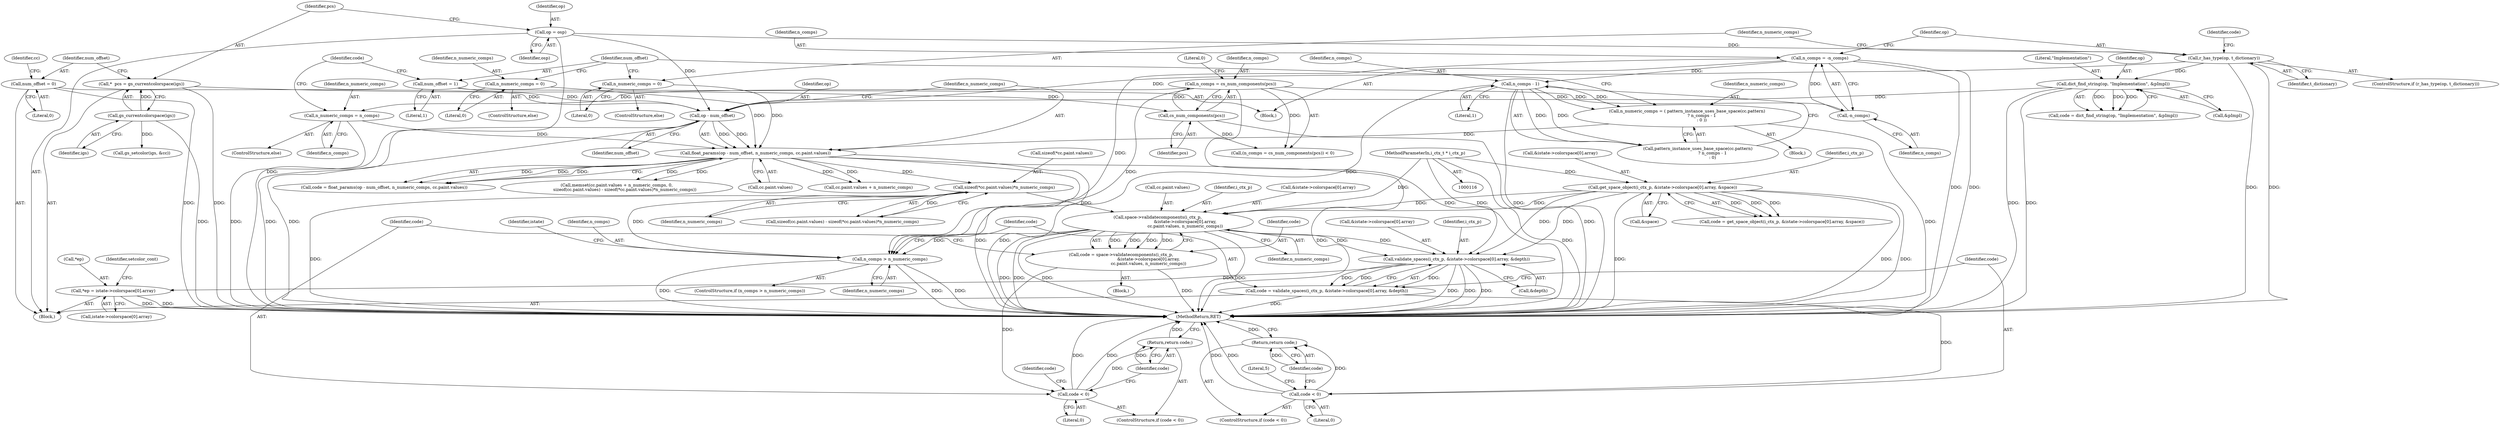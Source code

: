 digraph "1_ghostscript_b326a71659b7837d3acde954b18bda1a6f5e9498@array" {
"1000285" [label="(Call,space->validatecomponents(i_ctx_p,\n                                         &istate->colorspace[0].array,\n                                         cc.paint.values, n_numeric_comps))"];
"1000260" [label="(Call,get_space_object(i_ctx_p, &istate->colorspace[0].array, &space))"];
"1000117" [label="(MethodParameterIn,i_ctx_t * i_ctx_p)"];
"1000249" [label="(Call,sizeof(*cc.paint.values)*n_numeric_comps)"];
"1000217" [label="(Call,float_params(op - num_offset, n_numeric_comps, cc.paint.values))"];
"1000218" [label="(Call,op - num_offset)"];
"1000165" [label="(Call,dict_find_string(op, \"Implementation\", &pImpl))"];
"1000157" [label="(Call,r_has_type(op, t_dictionary))"];
"1000120" [label="(Call,op = osp)"];
"1000208" [label="(Call,num_offset = 1)"];
"1000133" [label="(Call,num_offset = 0)"];
"1000189" [label="(Call,n_numeric_comps = ( pattern_instance_uses_base_space(cc.pattern)\n                      ? n_comps - 1\n                      : 0 ))"];
"1000196" [label="(Call,n_comps - 1)"];
"1000152" [label="(Call,n_comps = -n_comps)"];
"1000154" [label="(Call,-n_comps)"];
"1000146" [label="(Call,n_comps = cs_num_components(pcs))"];
"1000148" [label="(Call,cs_num_components(pcs))"];
"1000125" [label="(Call,*  pcs = gs_currentcolorspace(igs))"];
"1000127" [label="(Call,gs_currentcolorspace(igs))"];
"1000205" [label="(Call,n_numeric_comps = 0)"];
"1000212" [label="(Call,n_numeric_comps = n_comps)"];
"1000201" [label="(Call,n_numeric_comps = 0)"];
"1000283" [label="(Call,code = space->validatecomponents(i_ctx_p,\n                                         &istate->colorspace[0].array,\n                                         cc.paint.values, n_numeric_comps))"];
"1000302" [label="(Call,code < 0)"];
"1000305" [label="(Return,return code;)"];
"1000318" [label="(Call,n_comps > n_numeric_comps)"];
"1000332" [label="(Call,validate_spaces(i_ctx_p, &istate->colorspace[0].array, &depth))"];
"1000330" [label="(Call,code = validate_spaces(i_ctx_p, &istate->colorspace[0].array, &depth))"];
"1000345" [label="(Call,code < 0)"];
"1000348" [label="(Return,return code;)"];
"1000381" [label="(Call,*ep = istate->colorspace[0].array)"];
"1000283" [label="(Call,code = space->validatecomponents(i_ctx_p,\n                                         &istate->colorspace[0].array,\n                                         cc.paint.values, n_numeric_comps))"];
"1000133" [label="(Call,num_offset = 0)"];
"1000204" [label="(ControlStructure,else)"];
"1000134" [label="(Identifier,num_offset)"];
"1000118" [label="(Block,)"];
"1000203" [label="(Literal,0)"];
"1000166" [label="(Identifier,op)"];
"1000257" [label="(Identifier,n_numeric_comps)"];
"1000250" [label="(Call,sizeof(*cc.paint.values))"];
"1000127" [label="(Call,gs_currentcolorspace(igs))"];
"1000201" [label="(Call,n_numeric_comps = 0)"];
"1000302" [label="(Call,code < 0)"];
"1000213" [label="(Identifier,n_numeric_comps)"];
"1000233" [label="(Call,memset(cc.paint.values + n_numeric_comps, 0,\n            sizeof(cc.paint.values) - sizeof(*cc.paint.values)*n_numeric_comps))"];
"1000301" [label="(ControlStructure,if (code < 0))"];
"1000135" [label="(Literal,0)"];
"1000332" [label="(Call,validate_spaces(i_ctx_p, &istate->colorspace[0].array, &depth))"];
"1000260" [label="(Call,get_space_object(i_ctx_p, &istate->colorspace[0].array, &space))"];
"1000325" [label="(Identifier,istate)"];
"1000222" [label="(Call,cc.paint.values)"];
"1000270" [label="(Call,&space)"];
"1000165" [label="(Call,dict_find_string(op, \"Implementation\", &pImpl))"];
"1000209" [label="(Identifier,num_offset)"];
"1000258" [label="(Call,code = get_space_object(i_ctx_p, &istate->colorspace[0].array, &space))"];
"1000330" [label="(Call,code = validate_spaces(i_ctx_p, &istate->colorspace[0].array, &depth))"];
"1000168" [label="(Call,&pImpl)"];
"1000286" [label="(Identifier,i_ctx_p)"];
"1000152" [label="(Call,n_comps = -n_comps)"];
"1000212" [label="(Call,n_numeric_comps = n_comps)"];
"1000333" [label="(Identifier,i_ctx_p)"];
"1000381" [label="(Call,*ep = istate->colorspace[0].array)"];
"1000159" [label="(Identifier,t_dictionary)"];
"1000191" [label="(Call,pattern_instance_uses_base_space(cc.pattern)\n                      ? n_comps - 1\n                      : 0)"];
"1000261" [label="(Identifier,i_ctx_p)"];
"1000120" [label="(Call,op = osp)"];
"1000198" [label="(Literal,1)"];
"1000217" [label="(Call,float_params(op - num_offset, n_numeric_comps, cc.paint.values))"];
"1000157" [label="(Call,r_has_type(op, t_dictionary))"];
"1000392" [label="(Identifier,setcolor_cont)"];
"1000345" [label="(Call,code < 0)"];
"1000117" [label="(MethodParameterIn,i_ctx_t * i_ctx_p)"];
"1000189" [label="(Call,n_numeric_comps = ( pattern_instance_uses_base_space(cc.pattern)\n                      ? n_comps - 1\n                      : 0 ))"];
"1000382" [label="(Call,*ep)"];
"1000384" [label="(Call,istate->colorspace[0].array)"];
"1000306" [label="(Identifier,code)"];
"1000284" [label="(Identifier,code)"];
"1000242" [label="(Call,sizeof(cc.paint.values) - sizeof(*cc.paint.values)*n_numeric_comps)"];
"1000282" [label="(Block,)"];
"1000148" [label="(Call,cs_num_components(pcs))"];
"1000153" [label="(Identifier,n_comps)"];
"1000300" [label="(Identifier,n_numeric_comps)"];
"1000287" [label="(Call,&istate->colorspace[0].array)"];
"1000303" [label="(Identifier,code)"];
"1000154" [label="(Call,-n_comps)"];
"1000334" [label="(Call,&istate->colorspace[0].array)"];
"1000305" [label="(Return,return code;)"];
"1000216" [label="(Identifier,code)"];
"1000151" [label="(Block,)"];
"1000190" [label="(Identifier,n_numeric_comps)"];
"1000285" [label="(Call,space->validatecomponents(i_ctx_p,\n                                         &istate->colorspace[0].array,\n                                         cc.paint.values, n_numeric_comps))"];
"1000141" [label="(Identifier,cc)"];
"1000200" [label="(ControlStructure,else)"];
"1000342" [label="(Call,&depth)"];
"1000155" [label="(Identifier,n_comps)"];
"1000211" [label="(ControlStructure,else)"];
"1000344" [label="(ControlStructure,if (code < 0))"];
"1000234" [label="(Call,cc.paint.values + n_numeric_comps)"];
"1000197" [label="(Identifier,n_comps)"];
"1000126" [label="(Identifier,pcs)"];
"1000318" [label="(Call,n_comps > n_numeric_comps)"];
"1000146" [label="(Call,n_comps = cs_num_components(pcs))"];
"1000121" [label="(Identifier,op)"];
"1000351" [label="(Literal,5)"];
"1000158" [label="(Identifier,op)"];
"1000196" [label="(Call,n_comps - 1)"];
"1000346" [label="(Identifier,code)"];
"1000349" [label="(Identifier,code)"];
"1000163" [label="(Call,code = dict_find_string(op, \"Implementation\", &pImpl))"];
"1000149" [label="(Identifier,pcs)"];
"1000304" [label="(Literal,0)"];
"1000122" [label="(Identifier,osp)"];
"1000147" [label="(Identifier,n_comps)"];
"1000207" [label="(Literal,0)"];
"1000262" [label="(Call,&istate->colorspace[0].array)"];
"1000320" [label="(Identifier,n_numeric_comps)"];
"1000347" [label="(Literal,0)"];
"1000156" [label="(ControlStructure,if (r_has_type(op, t_dictionary)))"];
"1000128" [label="(Identifier,igs)"];
"1000348" [label="(Return,return code;)"];
"1000220" [label="(Identifier,num_offset)"];
"1000150" [label="(Literal,0)"];
"1000218" [label="(Call,op - num_offset)"];
"1000210" [label="(Literal,1)"];
"1000295" [label="(Call,cc.paint.values)"];
"1000125" [label="(Call,*  pcs = gs_currentcolorspace(igs))"];
"1000164" [label="(Identifier,code)"];
"1000174" [label="(Block,)"];
"1000219" [label="(Identifier,op)"];
"1000145" [label="(Call,(n_comps = cs_num_components(pcs)) < 0)"];
"1000311" [label="(Call,gs_setcolor(igs, &cc))"];
"1000395" [label="(MethodReturn,RET)"];
"1000214" [label="(Identifier,n_comps)"];
"1000205" [label="(Call,n_numeric_comps = 0)"];
"1000249" [label="(Call,sizeof(*cc.paint.values)*n_numeric_comps)"];
"1000221" [label="(Identifier,n_numeric_comps)"];
"1000215" [label="(Call,code = float_params(op - num_offset, n_numeric_comps, cc.paint.values))"];
"1000206" [label="(Identifier,n_numeric_comps)"];
"1000319" [label="(Identifier,n_comps)"];
"1000331" [label="(Identifier,code)"];
"1000317" [label="(ControlStructure,if (n_comps > n_numeric_comps))"];
"1000208" [label="(Call,num_offset = 1)"];
"1000202" [label="(Identifier,n_numeric_comps)"];
"1000167" [label="(Literal,\"Implementation\")"];
"1000310" [label="(Identifier,code)"];
"1000285" -> "1000283"  [label="AST: "];
"1000285" -> "1000300"  [label="CFG: "];
"1000286" -> "1000285"  [label="AST: "];
"1000287" -> "1000285"  [label="AST: "];
"1000295" -> "1000285"  [label="AST: "];
"1000300" -> "1000285"  [label="AST: "];
"1000283" -> "1000285"  [label="CFG: "];
"1000285" -> "1000395"  [label="DDG: "];
"1000285" -> "1000395"  [label="DDG: "];
"1000285" -> "1000395"  [label="DDG: "];
"1000285" -> "1000395"  [label="DDG: "];
"1000285" -> "1000283"  [label="DDG: "];
"1000285" -> "1000283"  [label="DDG: "];
"1000285" -> "1000283"  [label="DDG: "];
"1000285" -> "1000283"  [label="DDG: "];
"1000260" -> "1000285"  [label="DDG: "];
"1000260" -> "1000285"  [label="DDG: "];
"1000117" -> "1000285"  [label="DDG: "];
"1000249" -> "1000285"  [label="DDG: "];
"1000285" -> "1000318"  [label="DDG: "];
"1000285" -> "1000332"  [label="DDG: "];
"1000285" -> "1000332"  [label="DDG: "];
"1000260" -> "1000258"  [label="AST: "];
"1000260" -> "1000270"  [label="CFG: "];
"1000261" -> "1000260"  [label="AST: "];
"1000262" -> "1000260"  [label="AST: "];
"1000270" -> "1000260"  [label="AST: "];
"1000258" -> "1000260"  [label="CFG: "];
"1000260" -> "1000395"  [label="DDG: "];
"1000260" -> "1000395"  [label="DDG: "];
"1000260" -> "1000395"  [label="DDG: "];
"1000260" -> "1000258"  [label="DDG: "];
"1000260" -> "1000258"  [label="DDG: "];
"1000260" -> "1000258"  [label="DDG: "];
"1000117" -> "1000260"  [label="DDG: "];
"1000260" -> "1000332"  [label="DDG: "];
"1000260" -> "1000332"  [label="DDG: "];
"1000117" -> "1000116"  [label="AST: "];
"1000117" -> "1000395"  [label="DDG: "];
"1000117" -> "1000332"  [label="DDG: "];
"1000249" -> "1000242"  [label="AST: "];
"1000249" -> "1000257"  [label="CFG: "];
"1000250" -> "1000249"  [label="AST: "];
"1000257" -> "1000249"  [label="AST: "];
"1000242" -> "1000249"  [label="CFG: "];
"1000249" -> "1000395"  [label="DDG: "];
"1000249" -> "1000242"  [label="DDG: "];
"1000217" -> "1000249"  [label="DDG: "];
"1000249" -> "1000318"  [label="DDG: "];
"1000217" -> "1000215"  [label="AST: "];
"1000217" -> "1000222"  [label="CFG: "];
"1000218" -> "1000217"  [label="AST: "];
"1000221" -> "1000217"  [label="AST: "];
"1000222" -> "1000217"  [label="AST: "];
"1000215" -> "1000217"  [label="CFG: "];
"1000217" -> "1000395"  [label="DDG: "];
"1000217" -> "1000395"  [label="DDG: "];
"1000217" -> "1000395"  [label="DDG: "];
"1000217" -> "1000215"  [label="DDG: "];
"1000217" -> "1000215"  [label="DDG: "];
"1000217" -> "1000215"  [label="DDG: "];
"1000218" -> "1000217"  [label="DDG: "];
"1000218" -> "1000217"  [label="DDG: "];
"1000189" -> "1000217"  [label="DDG: "];
"1000205" -> "1000217"  [label="DDG: "];
"1000212" -> "1000217"  [label="DDG: "];
"1000201" -> "1000217"  [label="DDG: "];
"1000217" -> "1000233"  [label="DDG: "];
"1000217" -> "1000233"  [label="DDG: "];
"1000217" -> "1000234"  [label="DDG: "];
"1000217" -> "1000234"  [label="DDG: "];
"1000218" -> "1000220"  [label="CFG: "];
"1000219" -> "1000218"  [label="AST: "];
"1000220" -> "1000218"  [label="AST: "];
"1000221" -> "1000218"  [label="CFG: "];
"1000218" -> "1000395"  [label="DDG: "];
"1000218" -> "1000395"  [label="DDG: "];
"1000165" -> "1000218"  [label="DDG: "];
"1000157" -> "1000218"  [label="DDG: "];
"1000120" -> "1000218"  [label="DDG: "];
"1000208" -> "1000218"  [label="DDG: "];
"1000133" -> "1000218"  [label="DDG: "];
"1000165" -> "1000163"  [label="AST: "];
"1000165" -> "1000168"  [label="CFG: "];
"1000166" -> "1000165"  [label="AST: "];
"1000167" -> "1000165"  [label="AST: "];
"1000168" -> "1000165"  [label="AST: "];
"1000163" -> "1000165"  [label="CFG: "];
"1000165" -> "1000395"  [label="DDG: "];
"1000165" -> "1000395"  [label="DDG: "];
"1000165" -> "1000163"  [label="DDG: "];
"1000165" -> "1000163"  [label="DDG: "];
"1000165" -> "1000163"  [label="DDG: "];
"1000157" -> "1000165"  [label="DDG: "];
"1000157" -> "1000156"  [label="AST: "];
"1000157" -> "1000159"  [label="CFG: "];
"1000158" -> "1000157"  [label="AST: "];
"1000159" -> "1000157"  [label="AST: "];
"1000164" -> "1000157"  [label="CFG: "];
"1000206" -> "1000157"  [label="CFG: "];
"1000157" -> "1000395"  [label="DDG: "];
"1000157" -> "1000395"  [label="DDG: "];
"1000120" -> "1000157"  [label="DDG: "];
"1000120" -> "1000118"  [label="AST: "];
"1000120" -> "1000122"  [label="CFG: "];
"1000121" -> "1000120"  [label="AST: "];
"1000122" -> "1000120"  [label="AST: "];
"1000126" -> "1000120"  [label="CFG: "];
"1000120" -> "1000395"  [label="DDG: "];
"1000208" -> "1000151"  [label="AST: "];
"1000208" -> "1000210"  [label="CFG: "];
"1000209" -> "1000208"  [label="AST: "];
"1000210" -> "1000208"  [label="AST: "];
"1000216" -> "1000208"  [label="CFG: "];
"1000133" -> "1000118"  [label="AST: "];
"1000133" -> "1000135"  [label="CFG: "];
"1000134" -> "1000133"  [label="AST: "];
"1000135" -> "1000133"  [label="AST: "];
"1000141" -> "1000133"  [label="CFG: "];
"1000133" -> "1000395"  [label="DDG: "];
"1000189" -> "1000174"  [label="AST: "];
"1000189" -> "1000191"  [label="CFG: "];
"1000190" -> "1000189"  [label="AST: "];
"1000191" -> "1000189"  [label="AST: "];
"1000209" -> "1000189"  [label="CFG: "];
"1000189" -> "1000395"  [label="DDG: "];
"1000196" -> "1000189"  [label="DDG: "];
"1000196" -> "1000189"  [label="DDG: "];
"1000196" -> "1000191"  [label="AST: "];
"1000196" -> "1000198"  [label="CFG: "];
"1000197" -> "1000196"  [label="AST: "];
"1000198" -> "1000196"  [label="AST: "];
"1000191" -> "1000196"  [label="CFG: "];
"1000196" -> "1000395"  [label="DDG: "];
"1000196" -> "1000191"  [label="DDG: "];
"1000196" -> "1000191"  [label="DDG: "];
"1000152" -> "1000196"  [label="DDG: "];
"1000196" -> "1000318"  [label="DDG: "];
"1000152" -> "1000151"  [label="AST: "];
"1000152" -> "1000154"  [label="CFG: "];
"1000153" -> "1000152"  [label="AST: "];
"1000154" -> "1000152"  [label="AST: "];
"1000158" -> "1000152"  [label="CFG: "];
"1000152" -> "1000395"  [label="DDG: "];
"1000152" -> "1000395"  [label="DDG: "];
"1000154" -> "1000152"  [label="DDG: "];
"1000152" -> "1000318"  [label="DDG: "];
"1000154" -> "1000155"  [label="CFG: "];
"1000155" -> "1000154"  [label="AST: "];
"1000146" -> "1000154"  [label="DDG: "];
"1000146" -> "1000145"  [label="AST: "];
"1000146" -> "1000148"  [label="CFG: "];
"1000147" -> "1000146"  [label="AST: "];
"1000148" -> "1000146"  [label="AST: "];
"1000150" -> "1000146"  [label="CFG: "];
"1000146" -> "1000395"  [label="DDG: "];
"1000146" -> "1000145"  [label="DDG: "];
"1000148" -> "1000146"  [label="DDG: "];
"1000146" -> "1000212"  [label="DDG: "];
"1000146" -> "1000318"  [label="DDG: "];
"1000148" -> "1000149"  [label="CFG: "];
"1000149" -> "1000148"  [label="AST: "];
"1000148" -> "1000395"  [label="DDG: "];
"1000148" -> "1000145"  [label="DDG: "];
"1000125" -> "1000148"  [label="DDG: "];
"1000125" -> "1000118"  [label="AST: "];
"1000125" -> "1000127"  [label="CFG: "];
"1000126" -> "1000125"  [label="AST: "];
"1000127" -> "1000125"  [label="AST: "];
"1000134" -> "1000125"  [label="CFG: "];
"1000125" -> "1000395"  [label="DDG: "];
"1000127" -> "1000125"  [label="DDG: "];
"1000127" -> "1000128"  [label="CFG: "];
"1000128" -> "1000127"  [label="AST: "];
"1000127" -> "1000395"  [label="DDG: "];
"1000127" -> "1000311"  [label="DDG: "];
"1000205" -> "1000204"  [label="AST: "];
"1000205" -> "1000207"  [label="CFG: "];
"1000206" -> "1000205"  [label="AST: "];
"1000207" -> "1000205"  [label="AST: "];
"1000209" -> "1000205"  [label="CFG: "];
"1000212" -> "1000211"  [label="AST: "];
"1000212" -> "1000214"  [label="CFG: "];
"1000213" -> "1000212"  [label="AST: "];
"1000214" -> "1000212"  [label="AST: "];
"1000216" -> "1000212"  [label="CFG: "];
"1000212" -> "1000395"  [label="DDG: "];
"1000201" -> "1000200"  [label="AST: "];
"1000201" -> "1000203"  [label="CFG: "];
"1000202" -> "1000201"  [label="AST: "];
"1000203" -> "1000201"  [label="AST: "];
"1000209" -> "1000201"  [label="CFG: "];
"1000283" -> "1000282"  [label="AST: "];
"1000284" -> "1000283"  [label="AST: "];
"1000303" -> "1000283"  [label="CFG: "];
"1000283" -> "1000395"  [label="DDG: "];
"1000283" -> "1000302"  [label="DDG: "];
"1000302" -> "1000301"  [label="AST: "];
"1000302" -> "1000304"  [label="CFG: "];
"1000303" -> "1000302"  [label="AST: "];
"1000304" -> "1000302"  [label="AST: "];
"1000306" -> "1000302"  [label="CFG: "];
"1000310" -> "1000302"  [label="CFG: "];
"1000302" -> "1000395"  [label="DDG: "];
"1000302" -> "1000395"  [label="DDG: "];
"1000302" -> "1000305"  [label="DDG: "];
"1000305" -> "1000301"  [label="AST: "];
"1000305" -> "1000306"  [label="CFG: "];
"1000306" -> "1000305"  [label="AST: "];
"1000395" -> "1000305"  [label="CFG: "];
"1000305" -> "1000395"  [label="DDG: "];
"1000306" -> "1000305"  [label="DDG: "];
"1000318" -> "1000317"  [label="AST: "];
"1000318" -> "1000320"  [label="CFG: "];
"1000319" -> "1000318"  [label="AST: "];
"1000320" -> "1000318"  [label="AST: "];
"1000325" -> "1000318"  [label="CFG: "];
"1000331" -> "1000318"  [label="CFG: "];
"1000318" -> "1000395"  [label="DDG: "];
"1000318" -> "1000395"  [label="DDG: "];
"1000318" -> "1000395"  [label="DDG: "];
"1000332" -> "1000330"  [label="AST: "];
"1000332" -> "1000342"  [label="CFG: "];
"1000333" -> "1000332"  [label="AST: "];
"1000334" -> "1000332"  [label="AST: "];
"1000342" -> "1000332"  [label="AST: "];
"1000330" -> "1000332"  [label="CFG: "];
"1000332" -> "1000395"  [label="DDG: "];
"1000332" -> "1000395"  [label="DDG: "];
"1000332" -> "1000395"  [label="DDG: "];
"1000332" -> "1000330"  [label="DDG: "];
"1000332" -> "1000330"  [label="DDG: "];
"1000332" -> "1000330"  [label="DDG: "];
"1000332" -> "1000381"  [label="DDG: "];
"1000330" -> "1000118"  [label="AST: "];
"1000331" -> "1000330"  [label="AST: "];
"1000346" -> "1000330"  [label="CFG: "];
"1000330" -> "1000395"  [label="DDG: "];
"1000330" -> "1000345"  [label="DDG: "];
"1000345" -> "1000344"  [label="AST: "];
"1000345" -> "1000347"  [label="CFG: "];
"1000346" -> "1000345"  [label="AST: "];
"1000347" -> "1000345"  [label="AST: "];
"1000349" -> "1000345"  [label="CFG: "];
"1000351" -> "1000345"  [label="CFG: "];
"1000345" -> "1000395"  [label="DDG: "];
"1000345" -> "1000395"  [label="DDG: "];
"1000345" -> "1000348"  [label="DDG: "];
"1000348" -> "1000344"  [label="AST: "];
"1000348" -> "1000349"  [label="CFG: "];
"1000349" -> "1000348"  [label="AST: "];
"1000395" -> "1000348"  [label="CFG: "];
"1000348" -> "1000395"  [label="DDG: "];
"1000349" -> "1000348"  [label="DDG: "];
"1000381" -> "1000118"  [label="AST: "];
"1000381" -> "1000384"  [label="CFG: "];
"1000382" -> "1000381"  [label="AST: "];
"1000384" -> "1000381"  [label="AST: "];
"1000392" -> "1000381"  [label="CFG: "];
"1000381" -> "1000395"  [label="DDG: "];
"1000381" -> "1000395"  [label="DDG: "];
}
